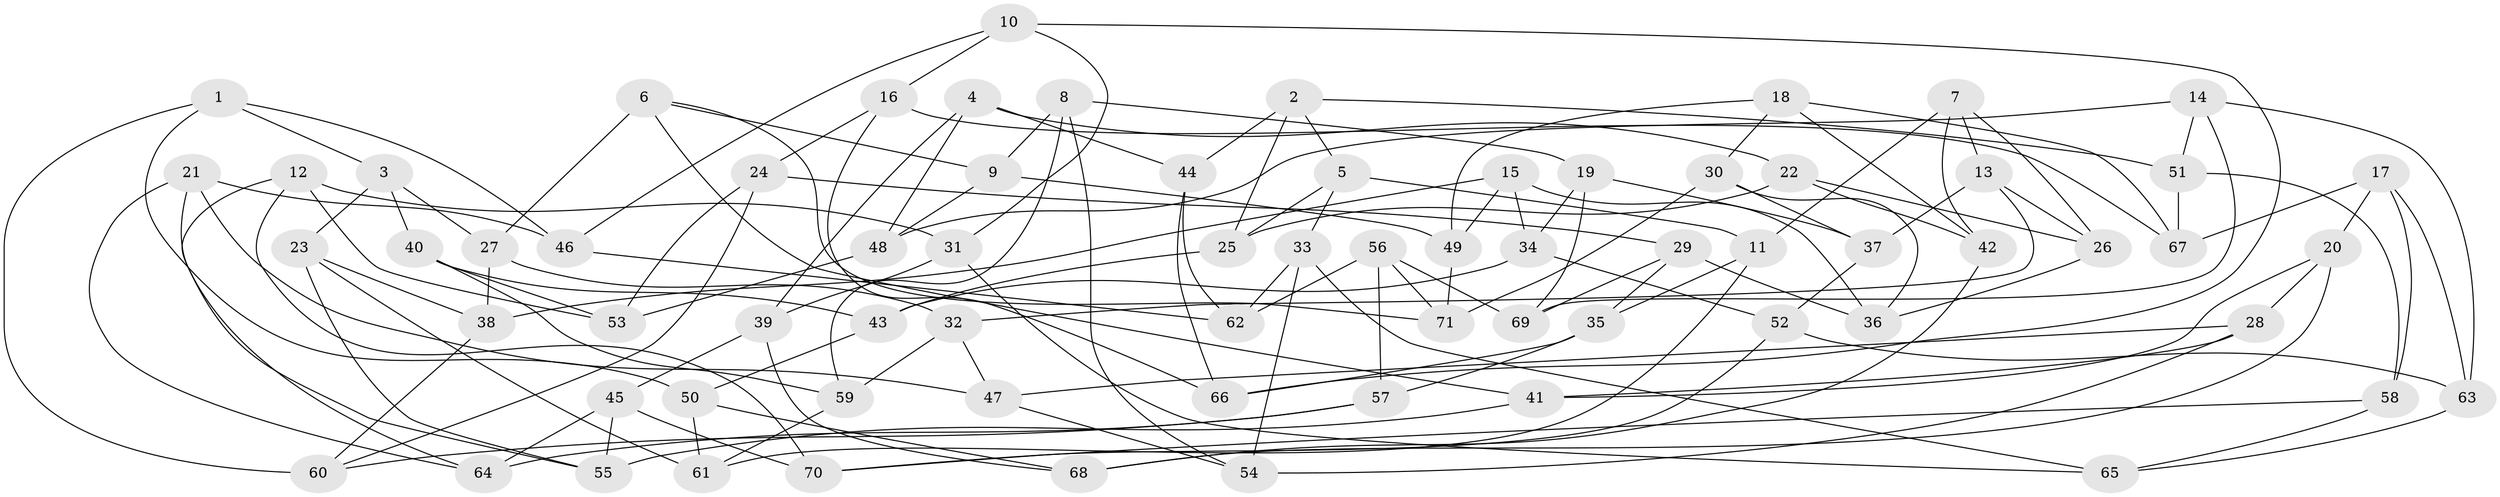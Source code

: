 // coarse degree distribution, {5: 0.18181818181818182, 6: 0.45454545454545453, 4: 0.045454545454545456, 8: 0.045454545454545456, 7: 0.2727272727272727}
// Generated by graph-tools (version 1.1) at 2025/38/03/04/25 23:38:08]
// undirected, 71 vertices, 142 edges
graph export_dot {
  node [color=gray90,style=filled];
  1;
  2;
  3;
  4;
  5;
  6;
  7;
  8;
  9;
  10;
  11;
  12;
  13;
  14;
  15;
  16;
  17;
  18;
  19;
  20;
  21;
  22;
  23;
  24;
  25;
  26;
  27;
  28;
  29;
  30;
  31;
  32;
  33;
  34;
  35;
  36;
  37;
  38;
  39;
  40;
  41;
  42;
  43;
  44;
  45;
  46;
  47;
  48;
  49;
  50;
  51;
  52;
  53;
  54;
  55;
  56;
  57;
  58;
  59;
  60;
  61;
  62;
  63;
  64;
  65;
  66;
  67;
  68;
  69;
  70;
  71;
  1 -- 3;
  1 -- 46;
  1 -- 50;
  1 -- 60;
  2 -- 51;
  2 -- 25;
  2 -- 44;
  2 -- 5;
  3 -- 23;
  3 -- 27;
  3 -- 40;
  4 -- 39;
  4 -- 48;
  4 -- 22;
  4 -- 44;
  5 -- 25;
  5 -- 33;
  5 -- 11;
  6 -- 9;
  6 -- 27;
  6 -- 41;
  6 -- 71;
  7 -- 13;
  7 -- 11;
  7 -- 42;
  7 -- 26;
  8 -- 54;
  8 -- 59;
  8 -- 19;
  8 -- 9;
  9 -- 49;
  9 -- 48;
  10 -- 66;
  10 -- 31;
  10 -- 16;
  10 -- 46;
  11 -- 35;
  11 -- 61;
  12 -- 64;
  12 -- 53;
  12 -- 70;
  12 -- 31;
  13 -- 37;
  13 -- 26;
  13 -- 32;
  14 -- 69;
  14 -- 51;
  14 -- 63;
  14 -- 48;
  15 -- 34;
  15 -- 49;
  15 -- 36;
  15 -- 38;
  16 -- 24;
  16 -- 67;
  16 -- 66;
  17 -- 63;
  17 -- 58;
  17 -- 20;
  17 -- 67;
  18 -- 42;
  18 -- 30;
  18 -- 67;
  18 -- 49;
  19 -- 69;
  19 -- 37;
  19 -- 34;
  20 -- 28;
  20 -- 41;
  20 -- 68;
  21 -- 46;
  21 -- 64;
  21 -- 47;
  21 -- 55;
  22 -- 26;
  22 -- 25;
  22 -- 42;
  23 -- 38;
  23 -- 61;
  23 -- 55;
  24 -- 29;
  24 -- 53;
  24 -- 60;
  25 -- 43;
  26 -- 36;
  27 -- 38;
  27 -- 32;
  28 -- 54;
  28 -- 41;
  28 -- 47;
  29 -- 69;
  29 -- 35;
  29 -- 36;
  30 -- 36;
  30 -- 37;
  30 -- 71;
  31 -- 39;
  31 -- 65;
  32 -- 59;
  32 -- 47;
  33 -- 65;
  33 -- 54;
  33 -- 62;
  34 -- 52;
  34 -- 43;
  35 -- 57;
  35 -- 66;
  37 -- 52;
  38 -- 60;
  39 -- 68;
  39 -- 45;
  40 -- 43;
  40 -- 59;
  40 -- 53;
  41 -- 55;
  42 -- 68;
  43 -- 50;
  44 -- 66;
  44 -- 62;
  45 -- 64;
  45 -- 55;
  45 -- 70;
  46 -- 62;
  47 -- 54;
  48 -- 53;
  49 -- 71;
  50 -- 61;
  50 -- 68;
  51 -- 67;
  51 -- 58;
  52 -- 70;
  52 -- 63;
  56 -- 62;
  56 -- 69;
  56 -- 71;
  56 -- 57;
  57 -- 64;
  57 -- 60;
  58 -- 70;
  58 -- 65;
  59 -- 61;
  63 -- 65;
}
